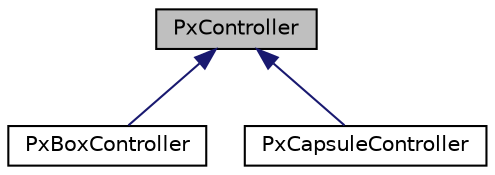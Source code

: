 digraph "PxController"
{
  edge [fontname="Helvetica",fontsize="10",labelfontname="Helvetica",labelfontsize="10"];
  node [fontname="Helvetica",fontsize="10",shape=record];
  Node0 [label="PxController",height=0.2,width=0.4,color="black", fillcolor="grey75", style="filled", fontcolor="black"];
  Node0 -> Node1 [dir="back",color="midnightblue",fontsize="10",style="solid",fontname="Helvetica"];
  Node1 [label="PxBoxController",height=0.2,width=0.4,color="black", fillcolor="white", style="filled",URL="$classPxBoxController.html",tooltip="Box character controller. "];
  Node0 -> Node2 [dir="back",color="midnightblue",fontsize="10",style="solid",fontname="Helvetica"];
  Node2 [label="PxCapsuleController",height=0.2,width=0.4,color="black", fillcolor="white", style="filled",URL="$classPxCapsuleController.html",tooltip="A capsule character controller. "];
}
